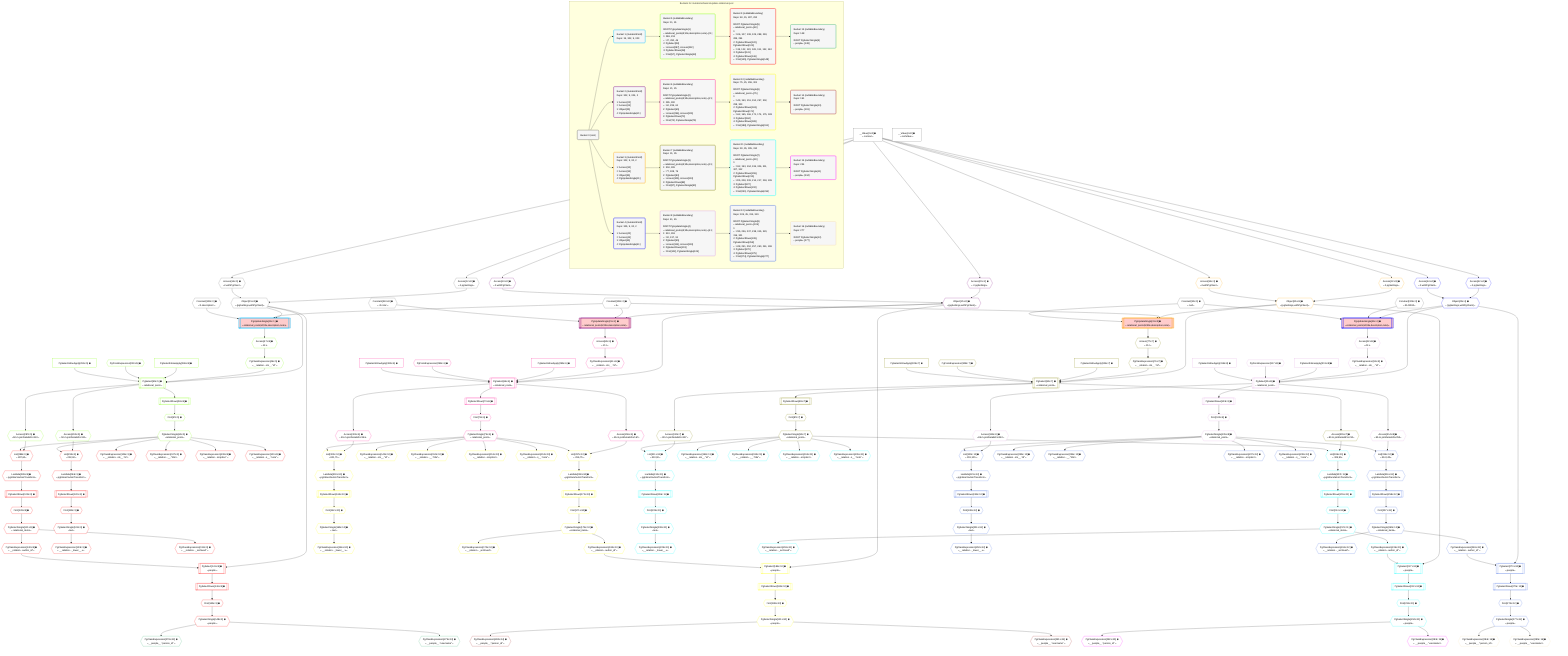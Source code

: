 %%{init: {'themeVariables': { 'fontSize': '12px'}}}%%
graph TD
    classDef path fill:#eee,stroke:#000,color:#000
    classDef plan fill:#fff,stroke-width:1px,color:#000
    classDef itemplan fill:#fff,stroke-width:2px,color:#000
    classDef unbatchedplan fill:#dff,stroke-width:1px,color:#000
    classDef sideeffectplan fill:#fcc,stroke-width:2px,color:#000
    classDef bucket fill:#f6f6f6,color:#000,stroke-width:2px,text-align:left

    subgraph "Buckets for mutations/basics/update-relational-post"
    Bucket0("Bucket 0 (root)"):::bucket
    Bucket1("Bucket 1 (mutationField)<br />Deps: 15, 322, 9, 323"):::bucket
    Bucket2("Bucket 2 (mutationField)<br />Deps: 322, 9, 324, 2<br /><br />1: Access[22]<br />2: Access[24]<br />3: Object[25]<br />4: PgUpdateSingle[21]"):::bucket
    Bucket3("Bucket 3 (mutationField)<br />Deps: 322, 9, 30, 2<br /><br />1: Access[32]<br />2: Access[34]<br />3: Object[35]<br />4: PgUpdateSingle[31]"):::bucket
    Bucket4("Bucket 4 (mutationField)<br />Deps: 325, 9, 30, 2<br /><br />1: Access[42]<br />2: Access[44]<br />3: Object[45]<br />4: PgUpdateSingle[41]"):::bucket
    Bucket5("Bucket 5 (nullableBoundary)<br />Deps: 11, 15<br /><br />ROOT PgUpdateSingle{1}ᐸrelational_posts(id;title,description,note)ᐳ[11]<br />1: 286, 291<br />ᐳ: 47, 290, 46<br />2: PgSelect[50]<br />ᐳ: Access[287], Access[292]<br />3: PgSelectRows[58]<br />ᐳ: First[57], PgSelectSingle[60]"):::bucket
    Bucket6("Bucket 6 (nullableBoundary)<br />Deps: 21, 25<br /><br />ROOT PgUpdateSingle{2}ᐸrelational_posts(id;title,description,note)ᐳ[21]<br />1: 295, 300<br />ᐳ: 62, 299, 61<br />2: PgSelect[65]<br />ᐳ: Access[296], Access[301]<br />3: PgSelectRows[73]<br />ᐳ: First[72], PgSelectSingle[75]"):::bucket
    Bucket7("Bucket 7 (nullableBoundary)<br />Deps: 31, 35<br /><br />ROOT PgUpdateSingle{3}ᐸrelational_posts(id;title,description,note)ᐳ[31]<br />1: 304, 309<br />ᐳ: 77, 308, 76<br />2: PgSelect[80]<br />ᐳ: Access[305], Access[310]<br />3: PgSelectRows[88]<br />ᐳ: First[87], PgSelectSingle[90]"):::bucket
    Bucket8("Bucket 8 (nullableBoundary)<br />Deps: 41, 45<br /><br />ROOT PgUpdateSingle{4}ᐸrelational_posts(id;title,description,note)ᐳ[41]<br />1: 313, 318<br />ᐳ: 92, 317, 91<br />2: PgSelect[95]<br />ᐳ: Access[314], Access[319]<br />3: PgSelectRows[103]<br />ᐳ: First[102], PgSelectSingle[105]"):::bucket
    Bucket9("Bucket 9 (nullableBoundary)<br />Deps: 60, 15, 287, 292<br /><br />ROOT PgSelectSingle{5}ᐸrelational_postsᐳ[60]<br />1: <br />ᐳ: 106, 107, 108, 109, 288, 293, 289, 294<br />2: PgSelectRows[120], PgSelectRows[129]<br />ᐳ: 119, 122, 123, 128, 131, 132, 140<br />3: PgSelect[141]<br />4: PgSelectRows[146]<br />ᐳ: First[145], PgSelectSingle[148]"):::bucket
    Bucket10("Bucket 10 (nullableBoundary)<br />Deps: 75, 25, 296, 301<br /><br />ROOT PgSelectSingle{6}ᐸrelational_postsᐳ[75]<br />1: <br />ᐳ: 149, 150, 151, 152, 297, 302, 298, 303<br />2: PgSelectRows[163], PgSelectRows[172]<br />ᐳ: 162, 165, 166, 171, 174, 175, 183<br />3: PgSelect[184]<br />4: PgSelectRows[189]<br />ᐳ: First[188], PgSelectSingle[191]"):::bucket
    Bucket11("Bucket 11 (nullableBoundary)<br />Deps: 90, 35, 305, 310<br /><br />ROOT PgSelectSingle{7}ᐸrelational_postsᐳ[90]<br />1: <br />ᐳ: 192, 193, 194, 195, 306, 311, 307, 312<br />2: PgSelectRows[206], PgSelectRows[215]<br />ᐳ: 205, 208, 209, 214, 217, 218, 226<br />3: PgSelect[227]<br />4: PgSelectRows[232]<br />ᐳ: First[231], PgSelectSingle[234]"):::bucket
    Bucket12("Bucket 12 (nullableBoundary)<br />Deps: 105, 45, 314, 319<br /><br />ROOT PgSelectSingle{8}ᐸrelational_postsᐳ[105]<br />1: <br />ᐳ: 235, 236, 237, 238, 315, 320, 316, 321<br />2: PgSelectRows[249], PgSelectRows[258]<br />ᐳ: 248, 251, 252, 257, 260, 261, 269<br />3: PgSelect[270]<br />4: PgSelectRows[275]<br />ᐳ: First[274], PgSelectSingle[277]"):::bucket
    Bucket13("Bucket 13 (nullableBoundary)<br />Deps: 148<br /><br />ROOT PgSelectSingle{9}ᐸpeopleᐳ[148]"):::bucket
    Bucket14("Bucket 14 (nullableBoundary)<br />Deps: 191<br /><br />ROOT PgSelectSingle{10}ᐸpeopleᐳ[191]"):::bucket
    Bucket15("Bucket 15 (nullableBoundary)<br />Deps: 234<br /><br />ROOT PgSelectSingle{11}ᐸpeopleᐳ[234]"):::bucket
    Bucket16("Bucket 16 (nullableBoundary)<br />Deps: 277<br /><br />ROOT PgSelectSingle{12}ᐸpeopleᐳ[277]"):::bucket
    end
    Bucket0 --> Bucket1 & Bucket2 & Bucket3 & Bucket4
    Bucket1 --> Bucket5
    Bucket2 --> Bucket6
    Bucket3 --> Bucket7
    Bucket4 --> Bucket8
    Bucket5 --> Bucket9
    Bucket6 --> Bucket10
    Bucket7 --> Bucket11
    Bucket8 --> Bucket12
    Bucket9 --> Bucket13
    Bucket10 --> Bucket14
    Bucket11 --> Bucket15
    Bucket12 --> Bucket16

    %% plan dependencies
    Object15{{"Object[15∈0] ➊<br />ᐸ{pgSettings,withPgClient}ᐳ"}}:::plan
    Access12{{"Access[12∈0] ➊<br />ᐸ2.pgSettingsᐳ"}}:::plan
    Access14{{"Access[14∈0] ➊<br />ᐸ2.withPgClientᐳ"}}:::plan
    Access12 & Access14 --> Object15
    __Value2["__Value[2∈0] ➊<br />ᐸcontextᐳ"]:::plan
    __Value2 --> Access12
    __Value2 --> Access14
    __Value4["__Value[4∈0] ➊<br />ᐸrootValueᐳ"]:::plan
    Constant30{{"Constant[30∈0] ➊<br />ᐸnullᐳ"}}:::plan
    Constant322{{"Constant[322∈0] ➊<br />ᐸ4ᐳ"}}:::plan
    Constant323{{"Constant[323∈0] ➊<br />ᐸ'A description'ᐳ"}}:::plan
    Constant324{{"Constant[324∈0] ➊<br />ᐸ'A note'ᐳ"}}:::plan
    Constant325{{"Constant[325∈0] ➊<br />ᐸ3141592ᐳ"}}:::plan
    PgUpdateSingle11[["PgUpdateSingle[11∈1] ➊<br />ᐸrelational_posts(id;title,description,note)ᐳ"]]:::sideeffectplan
    Object15 & Constant322 & Constant323 --> PgUpdateSingle11
    PgSelect50[["PgSelect[50∈5] ➊<br />ᐸrelational_postsᐳ"]]:::plan
    PgClassExpression46{{"PgClassExpression[46∈5] ➊<br />ᐸ__relation...sts__.”id”ᐳ"}}:::plan
    PgSelectInlineApply286["PgSelectInlineApply[286∈5] ➊"]:::plan
    PgFromExpression290{{"PgFromExpression[290∈5] ➊"}}:::plan
    PgSelectInlineApply291["PgSelectInlineApply[291∈5] ➊"]:::plan
    Object15 & PgClassExpression46 & PgSelectInlineApply286 & PgFromExpression290 & PgSelectInlineApply291 --> PgSelect50
    Access47{{"Access[47∈5] ➊<br />ᐸ11.tᐳ"}}:::plan
    Access47 --> PgClassExpression46
    PgUpdateSingle11 --> Access47
    First57{{"First[57∈5] ➊"}}:::plan
    PgSelectRows58[["PgSelectRows[58∈5] ➊"]]:::plan
    PgSelectRows58 --> First57
    PgSelect50 --> PgSelectRows58
    PgSelectSingle60{{"PgSelectSingle[60∈5] ➊<br />ᐸrelational_postsᐳ"}}:::plan
    First57 --> PgSelectSingle60
    Access287{{"Access[287∈5] ➊<br />ᐸ50.m.joinDetailsFor124ᐳ"}}:::plan
    PgSelect50 --> Access287
    Access292{{"Access[292∈5] ➊<br />ᐸ50.m.joinDetailsFor111ᐳ"}}:::plan
    PgSelect50 --> Access292
    PgSelect141[["PgSelect[141∈9] ➊<br />ᐸpeopleᐳ"]]:::plan
    PgClassExpression140{{"PgClassExpression[140∈9] ➊<br />ᐸ__relation...author_id”ᐳ"}}:::plan
    Object15 & PgClassExpression140 --> PgSelect141
    List288{{"List[288∈9] ➊<br />ᐸ287,60ᐳ"}}:::plan
    Access287 & PgSelectSingle60 --> List288
    List293{{"List[293∈9] ➊<br />ᐸ292,60ᐳ"}}:::plan
    Access292 & PgSelectSingle60 --> List293
    PgClassExpression106{{"PgClassExpression[106∈9] ➊<br />ᐸ__relation...sts__.”id”ᐳ"}}:::plan
    PgSelectSingle60 --> PgClassExpression106
    PgClassExpression107{{"PgClassExpression[107∈9] ➊<br />ᐸ__relation...__.”title”ᐳ"}}:::plan
    PgSelectSingle60 --> PgClassExpression107
    PgClassExpression108{{"PgClassExpression[108∈9] ➊<br />ᐸ__relation...scription”ᐳ"}}:::plan
    PgSelectSingle60 --> PgClassExpression108
    PgClassExpression109{{"PgClassExpression[109∈9] ➊<br />ᐸ__relation...s__.”note”ᐳ"}}:::plan
    PgSelectSingle60 --> PgClassExpression109
    First119{{"First[119∈9] ➊"}}:::plan
    PgSelectRows120[["PgSelectRows[120∈9] ➊"]]:::plan
    PgSelectRows120 --> First119
    Lambda294{{"Lambda[294∈9] ➊<br />ᐸpgInlineViaJoinTransformᐳ"}}:::plan
    Lambda294 --> PgSelectRows120
    PgSelectSingle122{{"PgSelectSingle[122∈9] ➊<br />ᐸtextᐳ"}}:::plan
    First119 --> PgSelectSingle122
    PgClassExpression123{{"PgClassExpression[123∈9] ➊<br />ᐸ__relation..._lower__.vᐳ"}}:::plan
    PgSelectSingle122 --> PgClassExpression123
    First128{{"First[128∈9] ➊"}}:::plan
    PgSelectRows129[["PgSelectRows[129∈9] ➊"]]:::plan
    PgSelectRows129 --> First128
    Lambda289{{"Lambda[289∈9] ➊<br />ᐸpgInlineViaJoinTransformᐳ"}}:::plan
    Lambda289 --> PgSelectRows129
    PgSelectSingle131{{"PgSelectSingle[131∈9] ➊<br />ᐸrelational_itemsᐳ"}}:::plan
    First128 --> PgSelectSingle131
    PgClassExpression132{{"PgClassExpression[132∈9] ➊<br />ᐸ__relation..._archived”ᐳ"}}:::plan
    PgSelectSingle131 --> PgClassExpression132
    PgSelectSingle131 --> PgClassExpression140
    First145{{"First[145∈9] ➊"}}:::plan
    PgSelectRows146[["PgSelectRows[146∈9] ➊"]]:::plan
    PgSelectRows146 --> First145
    PgSelect141 --> PgSelectRows146
    PgSelectSingle148{{"PgSelectSingle[148∈9] ➊<br />ᐸpeopleᐳ"}}:::plan
    First145 --> PgSelectSingle148
    List288 --> Lambda289
    List293 --> Lambda294
    PgClassExpression278{{"PgClassExpression[278∈13] ➊<br />ᐸ__people__.”person_id”ᐳ"}}:::plan
    PgSelectSingle148 --> PgClassExpression278
    PgClassExpression279{{"PgClassExpression[279∈13] ➊<br />ᐸ__people__.”username”ᐳ"}}:::plan
    PgSelectSingle148 --> PgClassExpression279
    PgUpdateSingle21[["PgUpdateSingle[21∈2] ➊<br />ᐸrelational_posts(id;title,description,note)ᐳ"]]:::sideeffectplan
    Object25{{"Object[25∈2] ➊<br />ᐸ{pgSettings,withPgClient}ᐳ"}}:::plan
    Object25 & Constant322 & Constant324 --> PgUpdateSingle21
    Access22{{"Access[22∈2] ➊<br />ᐸ2.pgSettingsᐳ"}}:::plan
    Access24{{"Access[24∈2] ➊<br />ᐸ2.withPgClientᐳ"}}:::plan
    Access22 & Access24 --> Object25
    __Value2 --> Access22
    __Value2 --> Access24
    PgSelect65[["PgSelect[65∈6] ➊<br />ᐸrelational_postsᐳ"]]:::plan
    PgClassExpression61{{"PgClassExpression[61∈6] ➊<br />ᐸ__relation...sts__.”id”ᐳ"}}:::plan
    PgSelectInlineApply295["PgSelectInlineApply[295∈6] ➊"]:::plan
    PgFromExpression299{{"PgFromExpression[299∈6] ➊"}}:::plan
    PgSelectInlineApply300["PgSelectInlineApply[300∈6] ➊"]:::plan
    Object25 & PgClassExpression61 & PgSelectInlineApply295 & PgFromExpression299 & PgSelectInlineApply300 --> PgSelect65
    Access62{{"Access[62∈6] ➊<br />ᐸ21.tᐳ"}}:::plan
    Access62 --> PgClassExpression61
    PgUpdateSingle21 --> Access62
    First72{{"First[72∈6] ➊"}}:::plan
    PgSelectRows73[["PgSelectRows[73∈6] ➊"]]:::plan
    PgSelectRows73 --> First72
    PgSelect65 --> PgSelectRows73
    PgSelectSingle75{{"PgSelectSingle[75∈6] ➊<br />ᐸrelational_postsᐳ"}}:::plan
    First72 --> PgSelectSingle75
    Access296{{"Access[296∈6] ➊<br />ᐸ65.m.joinDetailsFor167ᐳ"}}:::plan
    PgSelect65 --> Access296
    Access301{{"Access[301∈6] ➊<br />ᐸ65.m.joinDetailsFor154ᐳ"}}:::plan
    PgSelect65 --> Access301
    PgSelect184[["PgSelect[184∈10] ➊<br />ᐸpeopleᐳ"]]:::plan
    PgClassExpression183{{"PgClassExpression[183∈10] ➊<br />ᐸ__relation...author_id”ᐳ"}}:::plan
    Object25 & PgClassExpression183 --> PgSelect184
    List297{{"List[297∈10] ➊<br />ᐸ296,75ᐳ"}}:::plan
    Access296 & PgSelectSingle75 --> List297
    List302{{"List[302∈10] ➊<br />ᐸ301,75ᐳ"}}:::plan
    Access301 & PgSelectSingle75 --> List302
    PgClassExpression149{{"PgClassExpression[149∈10] ➊<br />ᐸ__relation...sts__.”id”ᐳ"}}:::plan
    PgSelectSingle75 --> PgClassExpression149
    PgClassExpression150{{"PgClassExpression[150∈10] ➊<br />ᐸ__relation...__.”title”ᐳ"}}:::plan
    PgSelectSingle75 --> PgClassExpression150
    PgClassExpression151{{"PgClassExpression[151∈10] ➊<br />ᐸ__relation...scription”ᐳ"}}:::plan
    PgSelectSingle75 --> PgClassExpression151
    PgClassExpression152{{"PgClassExpression[152∈10] ➊<br />ᐸ__relation...s__.”note”ᐳ"}}:::plan
    PgSelectSingle75 --> PgClassExpression152
    First162{{"First[162∈10] ➊"}}:::plan
    PgSelectRows163[["PgSelectRows[163∈10] ➊"]]:::plan
    PgSelectRows163 --> First162
    Lambda303{{"Lambda[303∈10] ➊<br />ᐸpgInlineViaJoinTransformᐳ"}}:::plan
    Lambda303 --> PgSelectRows163
    PgSelectSingle165{{"PgSelectSingle[165∈10] ➊<br />ᐸtextᐳ"}}:::plan
    First162 --> PgSelectSingle165
    PgClassExpression166{{"PgClassExpression[166∈10] ➊<br />ᐸ__relation..._lower__.vᐳ"}}:::plan
    PgSelectSingle165 --> PgClassExpression166
    First171{{"First[171∈10] ➊"}}:::plan
    PgSelectRows172[["PgSelectRows[172∈10] ➊"]]:::plan
    PgSelectRows172 --> First171
    Lambda298{{"Lambda[298∈10] ➊<br />ᐸpgInlineViaJoinTransformᐳ"}}:::plan
    Lambda298 --> PgSelectRows172
    PgSelectSingle174{{"PgSelectSingle[174∈10] ➊<br />ᐸrelational_itemsᐳ"}}:::plan
    First171 --> PgSelectSingle174
    PgClassExpression175{{"PgClassExpression[175∈10] ➊<br />ᐸ__relation..._archived”ᐳ"}}:::plan
    PgSelectSingle174 --> PgClassExpression175
    PgSelectSingle174 --> PgClassExpression183
    First188{{"First[188∈10] ➊"}}:::plan
    PgSelectRows189[["PgSelectRows[189∈10] ➊"]]:::plan
    PgSelectRows189 --> First188
    PgSelect184 --> PgSelectRows189
    PgSelectSingle191{{"PgSelectSingle[191∈10] ➊<br />ᐸpeopleᐳ"}}:::plan
    First188 --> PgSelectSingle191
    List297 --> Lambda298
    List302 --> Lambda303
    PgClassExpression280{{"PgClassExpression[280∈14] ➊<br />ᐸ__people__.”person_id”ᐳ"}}:::plan
    PgSelectSingle191 --> PgClassExpression280
    PgClassExpression281{{"PgClassExpression[281∈14] ➊<br />ᐸ__people__.”username”ᐳ"}}:::plan
    PgSelectSingle191 --> PgClassExpression281
    PgUpdateSingle31[["PgUpdateSingle[31∈3] ➊<br />ᐸrelational_posts(id;title,description,note)ᐳ"]]:::sideeffectplan
    Object35{{"Object[35∈3] ➊<br />ᐸ{pgSettings,withPgClient}ᐳ"}}:::plan
    Object35 & Constant322 & Constant30 --> PgUpdateSingle31
    Access32{{"Access[32∈3] ➊<br />ᐸ2.pgSettingsᐳ"}}:::plan
    Access34{{"Access[34∈3] ➊<br />ᐸ2.withPgClientᐳ"}}:::plan
    Access32 & Access34 --> Object35
    __Value2 --> Access32
    __Value2 --> Access34
    PgSelect80[["PgSelect[80∈7] ➊<br />ᐸrelational_postsᐳ"]]:::plan
    PgClassExpression76{{"PgClassExpression[76∈7] ➊<br />ᐸ__relation...sts__.”id”ᐳ"}}:::plan
    PgSelectInlineApply304["PgSelectInlineApply[304∈7] ➊"]:::plan
    PgFromExpression308{{"PgFromExpression[308∈7] ➊"}}:::plan
    PgSelectInlineApply309["PgSelectInlineApply[309∈7] ➊"]:::plan
    Object35 & PgClassExpression76 & PgSelectInlineApply304 & PgFromExpression308 & PgSelectInlineApply309 --> PgSelect80
    Access77{{"Access[77∈7] ➊<br />ᐸ31.tᐳ"}}:::plan
    Access77 --> PgClassExpression76
    PgUpdateSingle31 --> Access77
    First87{{"First[87∈7] ➊"}}:::plan
    PgSelectRows88[["PgSelectRows[88∈7] ➊"]]:::plan
    PgSelectRows88 --> First87
    PgSelect80 --> PgSelectRows88
    PgSelectSingle90{{"PgSelectSingle[90∈7] ➊<br />ᐸrelational_postsᐳ"}}:::plan
    First87 --> PgSelectSingle90
    Access305{{"Access[305∈7] ➊<br />ᐸ80.m.joinDetailsFor210ᐳ"}}:::plan
    PgSelect80 --> Access305
    Access310{{"Access[310∈7] ➊<br />ᐸ80.m.joinDetailsFor197ᐳ"}}:::plan
    PgSelect80 --> Access310
    PgSelect227[["PgSelect[227∈11] ➊<br />ᐸpeopleᐳ"]]:::plan
    PgClassExpression226{{"PgClassExpression[226∈11] ➊<br />ᐸ__relation...author_id”ᐳ"}}:::plan
    Object35 & PgClassExpression226 --> PgSelect227
    List306{{"List[306∈11] ➊<br />ᐸ305,90ᐳ"}}:::plan
    Access305 & PgSelectSingle90 --> List306
    List311{{"List[311∈11] ➊<br />ᐸ310,90ᐳ"}}:::plan
    Access310 & PgSelectSingle90 --> List311
    PgClassExpression192{{"PgClassExpression[192∈11] ➊<br />ᐸ__relation...sts__.”id”ᐳ"}}:::plan
    PgSelectSingle90 --> PgClassExpression192
    PgClassExpression193{{"PgClassExpression[193∈11] ➊<br />ᐸ__relation...__.”title”ᐳ"}}:::plan
    PgSelectSingle90 --> PgClassExpression193
    PgClassExpression194{{"PgClassExpression[194∈11] ➊<br />ᐸ__relation...scription”ᐳ"}}:::plan
    PgSelectSingle90 --> PgClassExpression194
    PgClassExpression195{{"PgClassExpression[195∈11] ➊<br />ᐸ__relation...s__.”note”ᐳ"}}:::plan
    PgSelectSingle90 --> PgClassExpression195
    First205{{"First[205∈11] ➊"}}:::plan
    PgSelectRows206[["PgSelectRows[206∈11] ➊"]]:::plan
    PgSelectRows206 --> First205
    Lambda312{{"Lambda[312∈11] ➊<br />ᐸpgInlineViaJoinTransformᐳ"}}:::plan
    Lambda312 --> PgSelectRows206
    PgSelectSingle208{{"PgSelectSingle[208∈11] ➊<br />ᐸtextᐳ"}}:::plan
    First205 --> PgSelectSingle208
    PgClassExpression209{{"PgClassExpression[209∈11] ➊<br />ᐸ__relation..._lower__.vᐳ"}}:::plan
    PgSelectSingle208 --> PgClassExpression209
    First214{{"First[214∈11] ➊"}}:::plan
    PgSelectRows215[["PgSelectRows[215∈11] ➊"]]:::plan
    PgSelectRows215 --> First214
    Lambda307{{"Lambda[307∈11] ➊<br />ᐸpgInlineViaJoinTransformᐳ"}}:::plan
    Lambda307 --> PgSelectRows215
    PgSelectSingle217{{"PgSelectSingle[217∈11] ➊<br />ᐸrelational_itemsᐳ"}}:::plan
    First214 --> PgSelectSingle217
    PgClassExpression218{{"PgClassExpression[218∈11] ➊<br />ᐸ__relation..._archived”ᐳ"}}:::plan
    PgSelectSingle217 --> PgClassExpression218
    PgSelectSingle217 --> PgClassExpression226
    First231{{"First[231∈11] ➊"}}:::plan
    PgSelectRows232[["PgSelectRows[232∈11] ➊"]]:::plan
    PgSelectRows232 --> First231
    PgSelect227 --> PgSelectRows232
    PgSelectSingle234{{"PgSelectSingle[234∈11] ➊<br />ᐸpeopleᐳ"}}:::plan
    First231 --> PgSelectSingle234
    List306 --> Lambda307
    List311 --> Lambda312
    PgClassExpression282{{"PgClassExpression[282∈15] ➊<br />ᐸ__people__.”person_id”ᐳ"}}:::plan
    PgSelectSingle234 --> PgClassExpression282
    PgClassExpression283{{"PgClassExpression[283∈15] ➊<br />ᐸ__people__.”username”ᐳ"}}:::plan
    PgSelectSingle234 --> PgClassExpression283
    PgUpdateSingle41[["PgUpdateSingle[41∈4] ➊<br />ᐸrelational_posts(id;title,description,note)ᐳ"]]:::sideeffectplan
    Object45{{"Object[45∈4] ➊<br />ᐸ{pgSettings,withPgClient}ᐳ"}}:::plan
    Object45 & Constant325 & Constant30 --> PgUpdateSingle41
    Access42{{"Access[42∈4] ➊<br />ᐸ2.pgSettingsᐳ"}}:::plan
    Access44{{"Access[44∈4] ➊<br />ᐸ2.withPgClientᐳ"}}:::plan
    Access42 & Access44 --> Object45
    __Value2 --> Access42
    __Value2 --> Access44
    PgSelect95[["PgSelect[95∈8] ➊<br />ᐸrelational_postsᐳ"]]:::plan
    PgClassExpression91{{"PgClassExpression[91∈8] ➊<br />ᐸ__relation...sts__.”id”ᐳ"}}:::plan
    PgSelectInlineApply313["PgSelectInlineApply[313∈8] ➊"]:::plan
    PgFromExpression317{{"PgFromExpression[317∈8] ➊"}}:::plan
    PgSelectInlineApply318["PgSelectInlineApply[318∈8] ➊"]:::plan
    Object45 & PgClassExpression91 & PgSelectInlineApply313 & PgFromExpression317 & PgSelectInlineApply318 --> PgSelect95
    Access92{{"Access[92∈8] ➊<br />ᐸ41.tᐳ"}}:::plan
    Access92 --> PgClassExpression91
    PgUpdateSingle41 --> Access92
    First102{{"First[102∈8] ➊"}}:::plan
    PgSelectRows103[["PgSelectRows[103∈8] ➊"]]:::plan
    PgSelectRows103 --> First102
    PgSelect95 --> PgSelectRows103
    PgSelectSingle105{{"PgSelectSingle[105∈8] ➊<br />ᐸrelational_postsᐳ"}}:::plan
    First102 --> PgSelectSingle105
    Access314{{"Access[314∈8] ➊<br />ᐸ95.m.joinDetailsFor253ᐳ"}}:::plan
    PgSelect95 --> Access314
    Access319{{"Access[319∈8] ➊<br />ᐸ95.m.joinDetailsFor240ᐳ"}}:::plan
    PgSelect95 --> Access319
    PgSelect270[["PgSelect[270∈12] ➊<br />ᐸpeopleᐳ"]]:::plan
    PgClassExpression269{{"PgClassExpression[269∈12] ➊<br />ᐸ__relation...author_id”ᐳ"}}:::plan
    Object45 & PgClassExpression269 --> PgSelect270
    List315{{"List[315∈12] ➊<br />ᐸ314,105ᐳ"}}:::plan
    Access314 & PgSelectSingle105 --> List315
    List320{{"List[320∈12] ➊<br />ᐸ319,105ᐳ"}}:::plan
    Access319 & PgSelectSingle105 --> List320
    PgClassExpression235{{"PgClassExpression[235∈12] ➊<br />ᐸ__relation...sts__.”id”ᐳ"}}:::plan
    PgSelectSingle105 --> PgClassExpression235
    PgClassExpression236{{"PgClassExpression[236∈12] ➊<br />ᐸ__relation...__.”title”ᐳ"}}:::plan
    PgSelectSingle105 --> PgClassExpression236
    PgClassExpression237{{"PgClassExpression[237∈12] ➊<br />ᐸ__relation...scription”ᐳ"}}:::plan
    PgSelectSingle105 --> PgClassExpression237
    PgClassExpression238{{"PgClassExpression[238∈12] ➊<br />ᐸ__relation...s__.”note”ᐳ"}}:::plan
    PgSelectSingle105 --> PgClassExpression238
    First248{{"First[248∈12] ➊"}}:::plan
    PgSelectRows249[["PgSelectRows[249∈12] ➊"]]:::plan
    PgSelectRows249 --> First248
    Lambda321{{"Lambda[321∈12] ➊<br />ᐸpgInlineViaJoinTransformᐳ"}}:::plan
    Lambda321 --> PgSelectRows249
    PgSelectSingle251{{"PgSelectSingle[251∈12] ➊<br />ᐸtextᐳ"}}:::plan
    First248 --> PgSelectSingle251
    PgClassExpression252{{"PgClassExpression[252∈12] ➊<br />ᐸ__relation..._lower__.vᐳ"}}:::plan
    PgSelectSingle251 --> PgClassExpression252
    First257{{"First[257∈12] ➊"}}:::plan
    PgSelectRows258[["PgSelectRows[258∈12] ➊"]]:::plan
    PgSelectRows258 --> First257
    Lambda316{{"Lambda[316∈12] ➊<br />ᐸpgInlineViaJoinTransformᐳ"}}:::plan
    Lambda316 --> PgSelectRows258
    PgSelectSingle260{{"PgSelectSingle[260∈12] ➊<br />ᐸrelational_itemsᐳ"}}:::plan
    First257 --> PgSelectSingle260
    PgClassExpression261{{"PgClassExpression[261∈12] ➊<br />ᐸ__relation..._archived”ᐳ"}}:::plan
    PgSelectSingle260 --> PgClassExpression261
    PgSelectSingle260 --> PgClassExpression269
    First274{{"First[274∈12] ➊"}}:::plan
    PgSelectRows275[["PgSelectRows[275∈12] ➊"]]:::plan
    PgSelectRows275 --> First274
    PgSelect270 --> PgSelectRows275
    PgSelectSingle277{{"PgSelectSingle[277∈12] ➊<br />ᐸpeopleᐳ"}}:::plan
    First274 --> PgSelectSingle277
    List315 --> Lambda316
    List320 --> Lambda321
    PgClassExpression284{{"PgClassExpression[284∈16] ➊<br />ᐸ__people__.”person_id”ᐳ"}}:::plan
    PgSelectSingle277 --> PgClassExpression284
    PgClassExpression285{{"PgClassExpression[285∈16] ➊<br />ᐸ__people__.”username”ᐳ"}}:::plan
    PgSelectSingle277 --> PgClassExpression285

    %% define steps
    classDef bucket0 stroke:#696969
    class Bucket0,__Value2,__Value4,Access12,Access14,Object15,Constant30,Constant322,Constant323,Constant324,Constant325 bucket0
    classDef bucket1 stroke:#00bfff
    class Bucket1,PgUpdateSingle11 bucket1
    classDef bucket2 stroke:#7f007f
    class Bucket2,PgUpdateSingle21,Access22,Access24,Object25 bucket2
    classDef bucket3 stroke:#ffa500
    class Bucket3,PgUpdateSingle31,Access32,Access34,Object35 bucket3
    classDef bucket4 stroke:#0000ff
    class Bucket4,PgUpdateSingle41,Access42,Access44,Object45 bucket4
    classDef bucket5 stroke:#7fff00
    class Bucket5,PgClassExpression46,Access47,PgSelect50,First57,PgSelectRows58,PgSelectSingle60,PgSelectInlineApply286,Access287,PgFromExpression290,PgSelectInlineApply291,Access292 bucket5
    classDef bucket6 stroke:#ff1493
    class Bucket6,PgClassExpression61,Access62,PgSelect65,First72,PgSelectRows73,PgSelectSingle75,PgSelectInlineApply295,Access296,PgFromExpression299,PgSelectInlineApply300,Access301 bucket6
    classDef bucket7 stroke:#808000
    class Bucket7,PgClassExpression76,Access77,PgSelect80,First87,PgSelectRows88,PgSelectSingle90,PgSelectInlineApply304,Access305,PgFromExpression308,PgSelectInlineApply309,Access310 bucket7
    classDef bucket8 stroke:#dda0dd
    class Bucket8,PgClassExpression91,Access92,PgSelect95,First102,PgSelectRows103,PgSelectSingle105,PgSelectInlineApply313,Access314,PgFromExpression317,PgSelectInlineApply318,Access319 bucket8
    classDef bucket9 stroke:#ff0000
    class Bucket9,PgClassExpression106,PgClassExpression107,PgClassExpression108,PgClassExpression109,First119,PgSelectRows120,PgSelectSingle122,PgClassExpression123,First128,PgSelectRows129,PgSelectSingle131,PgClassExpression132,PgClassExpression140,PgSelect141,First145,PgSelectRows146,PgSelectSingle148,List288,Lambda289,List293,Lambda294 bucket9
    classDef bucket10 stroke:#ffff00
    class Bucket10,PgClassExpression149,PgClassExpression150,PgClassExpression151,PgClassExpression152,First162,PgSelectRows163,PgSelectSingle165,PgClassExpression166,First171,PgSelectRows172,PgSelectSingle174,PgClassExpression175,PgClassExpression183,PgSelect184,First188,PgSelectRows189,PgSelectSingle191,List297,Lambda298,List302,Lambda303 bucket10
    classDef bucket11 stroke:#00ffff
    class Bucket11,PgClassExpression192,PgClassExpression193,PgClassExpression194,PgClassExpression195,First205,PgSelectRows206,PgSelectSingle208,PgClassExpression209,First214,PgSelectRows215,PgSelectSingle217,PgClassExpression218,PgClassExpression226,PgSelect227,First231,PgSelectRows232,PgSelectSingle234,List306,Lambda307,List311,Lambda312 bucket11
    classDef bucket12 stroke:#4169e1
    class Bucket12,PgClassExpression235,PgClassExpression236,PgClassExpression237,PgClassExpression238,First248,PgSelectRows249,PgSelectSingle251,PgClassExpression252,First257,PgSelectRows258,PgSelectSingle260,PgClassExpression261,PgClassExpression269,PgSelect270,First274,PgSelectRows275,PgSelectSingle277,List315,Lambda316,List320,Lambda321 bucket12
    classDef bucket13 stroke:#3cb371
    class Bucket13,PgClassExpression278,PgClassExpression279 bucket13
    classDef bucket14 stroke:#a52a2a
    class Bucket14,PgClassExpression280,PgClassExpression281 bucket14
    classDef bucket15 stroke:#ff00ff
    class Bucket15,PgClassExpression282,PgClassExpression283 bucket15
    classDef bucket16 stroke:#f5deb3
    class Bucket16,PgClassExpression284,PgClassExpression285 bucket16